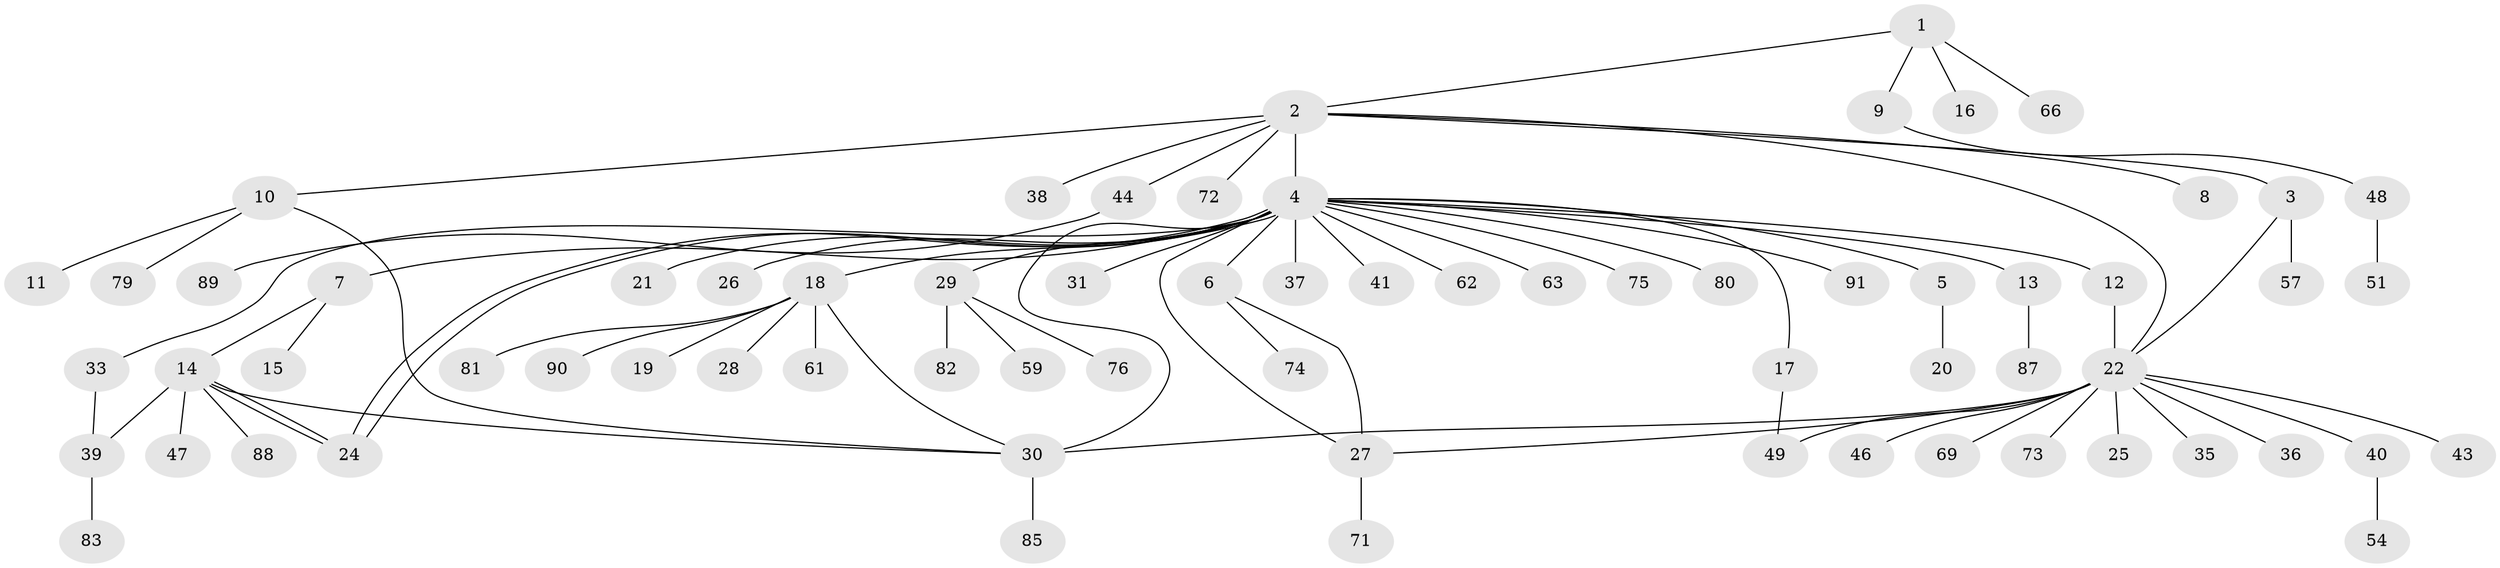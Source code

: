 // original degree distribution, {5: 0.05434782608695652, 9: 0.010869565217391304, 4: 0.010869565217391304, 24: 0.010869565217391304, 3: 0.08695652173913043, 1: 0.6195652173913043, 2: 0.16304347826086957, 8: 0.021739130434782608, 15: 0.010869565217391304, 6: 0.010869565217391304}
// Generated by graph-tools (version 1.1) at 2025/11/02/27/25 16:11:13]
// undirected, 70 vertices, 82 edges
graph export_dot {
graph [start="1"]
  node [color=gray90,style=filled];
  1 [super="+60"];
  2 [super="+55"];
  3 [super="+42"];
  4 [super="+32"];
  5 [super="+53"];
  6;
  7;
  8;
  9 [super="+64"];
  10 [super="+70"];
  11;
  12 [super="+77"];
  13 [super="+58"];
  14 [super="+78"];
  15;
  16;
  17;
  18 [super="+86"];
  19 [super="+92"];
  20;
  21;
  22 [super="+23"];
  24 [super="+34"];
  25;
  26;
  27 [super="+52"];
  28;
  29 [super="+56"];
  30 [super="+65"];
  31 [super="+45"];
  33;
  35;
  36 [super="+67"];
  37;
  38;
  39 [super="+50"];
  40;
  41;
  43;
  44;
  46;
  47;
  48 [super="+84"];
  49;
  51;
  54;
  57;
  59;
  61;
  62;
  63;
  66 [super="+68"];
  69;
  71;
  72;
  73;
  74;
  75;
  76;
  79;
  80;
  81;
  82;
  83;
  85;
  87;
  88;
  89;
  90;
  91;
  1 -- 2;
  1 -- 9;
  1 -- 16;
  1 -- 66;
  2 -- 3;
  2 -- 4;
  2 -- 8;
  2 -- 10;
  2 -- 22;
  2 -- 38;
  2 -- 44;
  2 -- 72;
  3 -- 22;
  3 -- 57;
  4 -- 5;
  4 -- 6;
  4 -- 7;
  4 -- 12;
  4 -- 13;
  4 -- 17;
  4 -- 18;
  4 -- 21;
  4 -- 24;
  4 -- 24;
  4 -- 26;
  4 -- 27;
  4 -- 29;
  4 -- 30;
  4 -- 31;
  4 -- 33;
  4 -- 37;
  4 -- 62;
  4 -- 63;
  4 -- 75;
  4 -- 80;
  4 -- 91;
  4 -- 41;
  5 -- 20;
  6 -- 27;
  6 -- 74;
  7 -- 14;
  7 -- 15;
  9 -- 48;
  10 -- 11;
  10 -- 30;
  10 -- 79;
  12 -- 22;
  13 -- 87;
  14 -- 24;
  14 -- 24;
  14 -- 39;
  14 -- 47;
  14 -- 88;
  14 -- 30;
  17 -- 49;
  18 -- 19;
  18 -- 28;
  18 -- 30;
  18 -- 61;
  18 -- 81;
  18 -- 90;
  22 -- 25;
  22 -- 27;
  22 -- 30 [weight=2];
  22 -- 35;
  22 -- 36;
  22 -- 43;
  22 -- 46;
  22 -- 49;
  22 -- 69;
  22 -- 73;
  22 -- 40;
  27 -- 71;
  29 -- 59;
  29 -- 76;
  29 -- 82;
  30 -- 85;
  33 -- 39;
  39 -- 83;
  40 -- 54;
  44 -- 89;
  48 -- 51;
}

